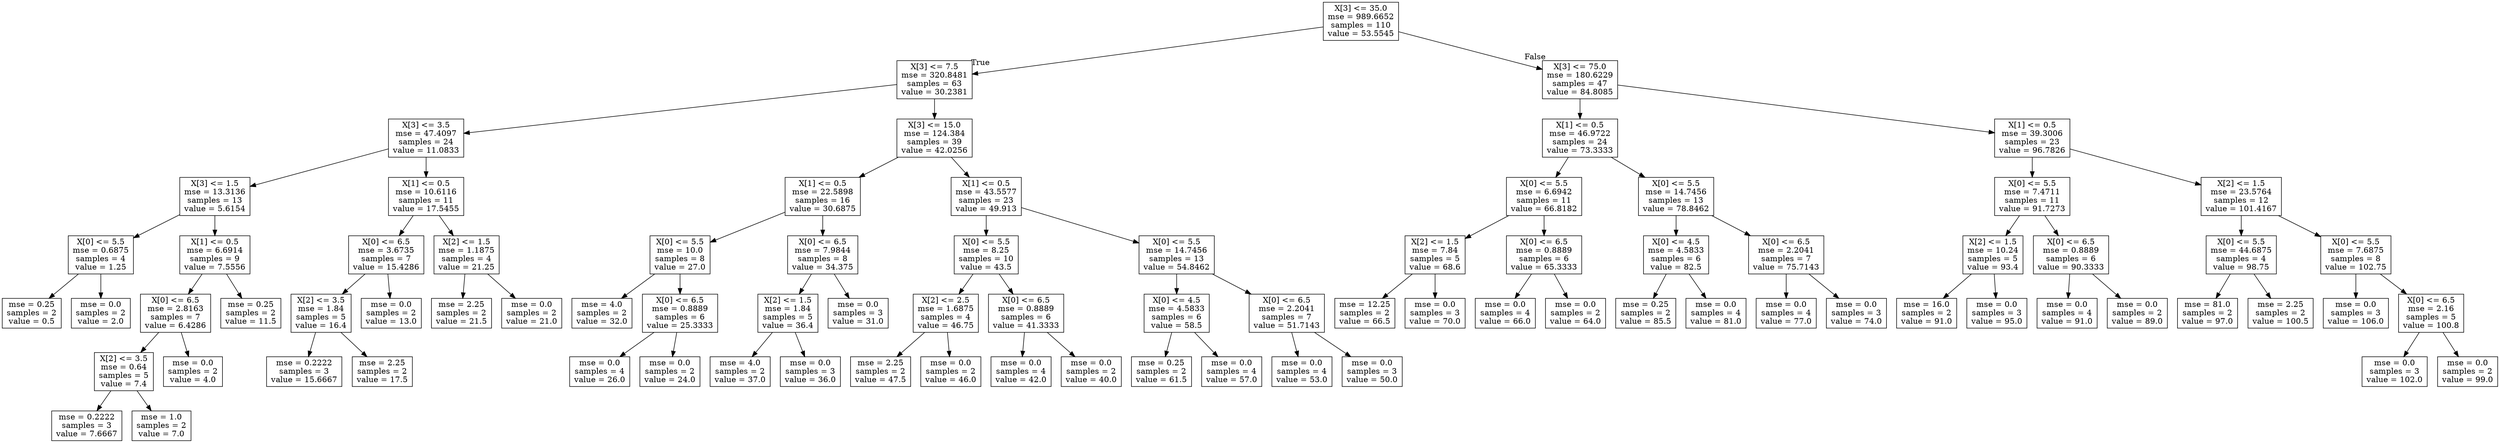 digraph Tree {
node [shape=box] ;
0 [label="X[3] <= 35.0\nmse = 989.6652\nsamples = 110\nvalue = 53.5545"] ;
1 [label="X[3] <= 7.5\nmse = 320.8481\nsamples = 63\nvalue = 30.2381"] ;
0 -> 1 [labeldistance=2.5, labelangle=45, headlabel="True"] ;
2 [label="X[3] <= 3.5\nmse = 47.4097\nsamples = 24\nvalue = 11.0833"] ;
1 -> 2 ;
3 [label="X[3] <= 1.5\nmse = 13.3136\nsamples = 13\nvalue = 5.6154"] ;
2 -> 3 ;
4 [label="X[0] <= 5.5\nmse = 0.6875\nsamples = 4\nvalue = 1.25"] ;
3 -> 4 ;
5 [label="mse = 0.25\nsamples = 2\nvalue = 0.5"] ;
4 -> 5 ;
6 [label="mse = 0.0\nsamples = 2\nvalue = 2.0"] ;
4 -> 6 ;
7 [label="X[1] <= 0.5\nmse = 6.6914\nsamples = 9\nvalue = 7.5556"] ;
3 -> 7 ;
8 [label="X[0] <= 6.5\nmse = 2.8163\nsamples = 7\nvalue = 6.4286"] ;
7 -> 8 ;
9 [label="X[2] <= 3.5\nmse = 0.64\nsamples = 5\nvalue = 7.4"] ;
8 -> 9 ;
10 [label="mse = 0.2222\nsamples = 3\nvalue = 7.6667"] ;
9 -> 10 ;
11 [label="mse = 1.0\nsamples = 2\nvalue = 7.0"] ;
9 -> 11 ;
12 [label="mse = 0.0\nsamples = 2\nvalue = 4.0"] ;
8 -> 12 ;
13 [label="mse = 0.25\nsamples = 2\nvalue = 11.5"] ;
7 -> 13 ;
14 [label="X[1] <= 0.5\nmse = 10.6116\nsamples = 11\nvalue = 17.5455"] ;
2 -> 14 ;
15 [label="X[0] <= 6.5\nmse = 3.6735\nsamples = 7\nvalue = 15.4286"] ;
14 -> 15 ;
16 [label="X[2] <= 3.5\nmse = 1.84\nsamples = 5\nvalue = 16.4"] ;
15 -> 16 ;
17 [label="mse = 0.2222\nsamples = 3\nvalue = 15.6667"] ;
16 -> 17 ;
18 [label="mse = 2.25\nsamples = 2\nvalue = 17.5"] ;
16 -> 18 ;
19 [label="mse = 0.0\nsamples = 2\nvalue = 13.0"] ;
15 -> 19 ;
20 [label="X[2] <= 1.5\nmse = 1.1875\nsamples = 4\nvalue = 21.25"] ;
14 -> 20 ;
21 [label="mse = 2.25\nsamples = 2\nvalue = 21.5"] ;
20 -> 21 ;
22 [label="mse = 0.0\nsamples = 2\nvalue = 21.0"] ;
20 -> 22 ;
23 [label="X[3] <= 15.0\nmse = 124.384\nsamples = 39\nvalue = 42.0256"] ;
1 -> 23 ;
24 [label="X[1] <= 0.5\nmse = 22.5898\nsamples = 16\nvalue = 30.6875"] ;
23 -> 24 ;
25 [label="X[0] <= 5.5\nmse = 10.0\nsamples = 8\nvalue = 27.0"] ;
24 -> 25 ;
26 [label="mse = 4.0\nsamples = 2\nvalue = 32.0"] ;
25 -> 26 ;
27 [label="X[0] <= 6.5\nmse = 0.8889\nsamples = 6\nvalue = 25.3333"] ;
25 -> 27 ;
28 [label="mse = 0.0\nsamples = 4\nvalue = 26.0"] ;
27 -> 28 ;
29 [label="mse = 0.0\nsamples = 2\nvalue = 24.0"] ;
27 -> 29 ;
30 [label="X[0] <= 6.5\nmse = 7.9844\nsamples = 8\nvalue = 34.375"] ;
24 -> 30 ;
31 [label="X[2] <= 1.5\nmse = 1.84\nsamples = 5\nvalue = 36.4"] ;
30 -> 31 ;
32 [label="mse = 4.0\nsamples = 2\nvalue = 37.0"] ;
31 -> 32 ;
33 [label="mse = 0.0\nsamples = 3\nvalue = 36.0"] ;
31 -> 33 ;
34 [label="mse = 0.0\nsamples = 3\nvalue = 31.0"] ;
30 -> 34 ;
35 [label="X[1] <= 0.5\nmse = 43.5577\nsamples = 23\nvalue = 49.913"] ;
23 -> 35 ;
36 [label="X[0] <= 5.5\nmse = 8.25\nsamples = 10\nvalue = 43.5"] ;
35 -> 36 ;
37 [label="X[2] <= 2.5\nmse = 1.6875\nsamples = 4\nvalue = 46.75"] ;
36 -> 37 ;
38 [label="mse = 2.25\nsamples = 2\nvalue = 47.5"] ;
37 -> 38 ;
39 [label="mse = 0.0\nsamples = 2\nvalue = 46.0"] ;
37 -> 39 ;
40 [label="X[0] <= 6.5\nmse = 0.8889\nsamples = 6\nvalue = 41.3333"] ;
36 -> 40 ;
41 [label="mse = 0.0\nsamples = 4\nvalue = 42.0"] ;
40 -> 41 ;
42 [label="mse = 0.0\nsamples = 2\nvalue = 40.0"] ;
40 -> 42 ;
43 [label="X[0] <= 5.5\nmse = 14.7456\nsamples = 13\nvalue = 54.8462"] ;
35 -> 43 ;
44 [label="X[0] <= 4.5\nmse = 4.5833\nsamples = 6\nvalue = 58.5"] ;
43 -> 44 ;
45 [label="mse = 0.25\nsamples = 2\nvalue = 61.5"] ;
44 -> 45 ;
46 [label="mse = 0.0\nsamples = 4\nvalue = 57.0"] ;
44 -> 46 ;
47 [label="X[0] <= 6.5\nmse = 2.2041\nsamples = 7\nvalue = 51.7143"] ;
43 -> 47 ;
48 [label="mse = 0.0\nsamples = 4\nvalue = 53.0"] ;
47 -> 48 ;
49 [label="mse = 0.0\nsamples = 3\nvalue = 50.0"] ;
47 -> 49 ;
50 [label="X[3] <= 75.0\nmse = 180.6229\nsamples = 47\nvalue = 84.8085"] ;
0 -> 50 [labeldistance=2.5, labelangle=-45, headlabel="False"] ;
51 [label="X[1] <= 0.5\nmse = 46.9722\nsamples = 24\nvalue = 73.3333"] ;
50 -> 51 ;
52 [label="X[0] <= 5.5\nmse = 6.6942\nsamples = 11\nvalue = 66.8182"] ;
51 -> 52 ;
53 [label="X[2] <= 1.5\nmse = 7.84\nsamples = 5\nvalue = 68.6"] ;
52 -> 53 ;
54 [label="mse = 12.25\nsamples = 2\nvalue = 66.5"] ;
53 -> 54 ;
55 [label="mse = 0.0\nsamples = 3\nvalue = 70.0"] ;
53 -> 55 ;
56 [label="X[0] <= 6.5\nmse = 0.8889\nsamples = 6\nvalue = 65.3333"] ;
52 -> 56 ;
57 [label="mse = 0.0\nsamples = 4\nvalue = 66.0"] ;
56 -> 57 ;
58 [label="mse = 0.0\nsamples = 2\nvalue = 64.0"] ;
56 -> 58 ;
59 [label="X[0] <= 5.5\nmse = 14.7456\nsamples = 13\nvalue = 78.8462"] ;
51 -> 59 ;
60 [label="X[0] <= 4.5\nmse = 4.5833\nsamples = 6\nvalue = 82.5"] ;
59 -> 60 ;
61 [label="mse = 0.25\nsamples = 2\nvalue = 85.5"] ;
60 -> 61 ;
62 [label="mse = 0.0\nsamples = 4\nvalue = 81.0"] ;
60 -> 62 ;
63 [label="X[0] <= 6.5\nmse = 2.2041\nsamples = 7\nvalue = 75.7143"] ;
59 -> 63 ;
64 [label="mse = 0.0\nsamples = 4\nvalue = 77.0"] ;
63 -> 64 ;
65 [label="mse = 0.0\nsamples = 3\nvalue = 74.0"] ;
63 -> 65 ;
66 [label="X[1] <= 0.5\nmse = 39.3006\nsamples = 23\nvalue = 96.7826"] ;
50 -> 66 ;
67 [label="X[0] <= 5.5\nmse = 7.4711\nsamples = 11\nvalue = 91.7273"] ;
66 -> 67 ;
68 [label="X[2] <= 1.5\nmse = 10.24\nsamples = 5\nvalue = 93.4"] ;
67 -> 68 ;
69 [label="mse = 16.0\nsamples = 2\nvalue = 91.0"] ;
68 -> 69 ;
70 [label="mse = 0.0\nsamples = 3\nvalue = 95.0"] ;
68 -> 70 ;
71 [label="X[0] <= 6.5\nmse = 0.8889\nsamples = 6\nvalue = 90.3333"] ;
67 -> 71 ;
72 [label="mse = 0.0\nsamples = 4\nvalue = 91.0"] ;
71 -> 72 ;
73 [label="mse = 0.0\nsamples = 2\nvalue = 89.0"] ;
71 -> 73 ;
74 [label="X[2] <= 1.5\nmse = 23.5764\nsamples = 12\nvalue = 101.4167"] ;
66 -> 74 ;
75 [label="X[0] <= 5.5\nmse = 44.6875\nsamples = 4\nvalue = 98.75"] ;
74 -> 75 ;
76 [label="mse = 81.0\nsamples = 2\nvalue = 97.0"] ;
75 -> 76 ;
77 [label="mse = 2.25\nsamples = 2\nvalue = 100.5"] ;
75 -> 77 ;
78 [label="X[0] <= 5.5\nmse = 7.6875\nsamples = 8\nvalue = 102.75"] ;
74 -> 78 ;
79 [label="mse = 0.0\nsamples = 3\nvalue = 106.0"] ;
78 -> 79 ;
80 [label="X[0] <= 6.5\nmse = 2.16\nsamples = 5\nvalue = 100.8"] ;
78 -> 80 ;
81 [label="mse = 0.0\nsamples = 3\nvalue = 102.0"] ;
80 -> 81 ;
82 [label="mse = 0.0\nsamples = 2\nvalue = 99.0"] ;
80 -> 82 ;
}